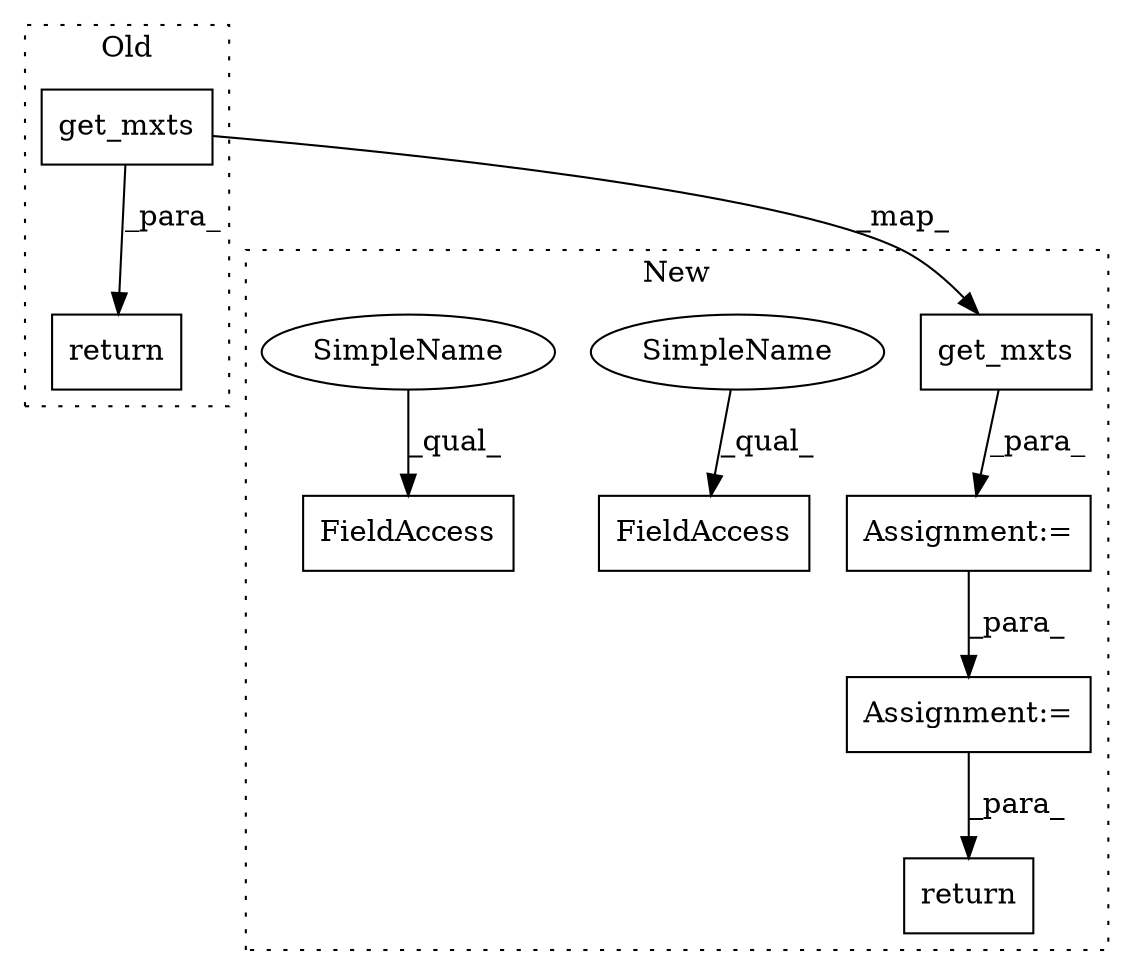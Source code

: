 digraph G {
subgraph cluster0 {
1 [label="get_mxts" a="32" s="21430" l="10" shape="box"];
7 [label="return" a="41" s="21389" l="7" shape="box"];
label = "Old";
style="dotted";
}
subgraph cluster1 {
2 [label="get_mxts" a="32" s="21482" l="10" shape="box"];
3 [label="FieldAccess" a="22" s="21502" l="14" shape="box"];
4 [label="Assignment:=" a="7" s="21638" l="1" shape="box"];
5 [label="FieldAccess" a="22" s="21782" l="14" shape="box"];
6 [label="Assignment:=" a="7" s="21919" l="1" shape="box"];
8 [label="return" a="41" s="21976" l="7" shape="box"];
9 [label="SimpleName" a="42" s="21782" l="4" shape="ellipse"];
10 [label="SimpleName" a="42" s="21502" l="4" shape="ellipse"];
label = "New";
style="dotted";
}
1 -> 7 [label="_para_"];
1 -> 2 [label="_map_"];
2 -> 4 [label="_para_"];
4 -> 6 [label="_para_"];
6 -> 8 [label="_para_"];
9 -> 5 [label="_qual_"];
10 -> 3 [label="_qual_"];
}
